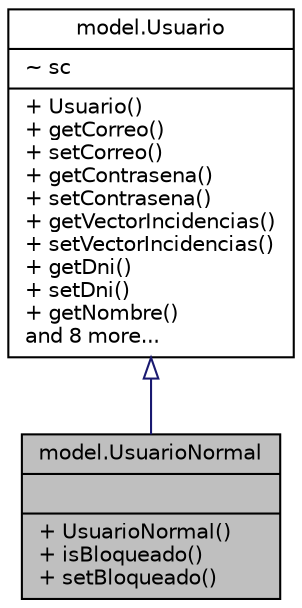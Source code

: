 digraph "model.UsuarioNormal"
{
 // LATEX_PDF_SIZE
  edge [fontname="Helvetica",fontsize="10",labelfontname="Helvetica",labelfontsize="10"];
  node [fontname="Helvetica",fontsize="10",shape=record];
  Node1 [label="{model.UsuarioNormal\n||+ UsuarioNormal()\l+ isBloqueado()\l+ setBloqueado()\l}",height=0.2,width=0.4,color="black", fillcolor="grey75", style="filled", fontcolor="black",tooltip=" "];
  Node2 -> Node1 [dir="back",color="midnightblue",fontsize="10",style="solid",arrowtail="onormal"];
  Node2 [label="{model.Usuario\n|~ sc\l|+ Usuario()\l+ getCorreo()\l+ setCorreo()\l+ getContrasena()\l+ setContrasena()\l+ getVectorIncidencias()\l+ setVectorIncidencias()\l+ getDni()\l+ setDni()\l+ getNombre()\land 8 more...\l}",height=0.2,width=0.4,color="black", fillcolor="white", style="filled",URL="$classmodel_1_1_usuario.html",tooltip=" "];
}
